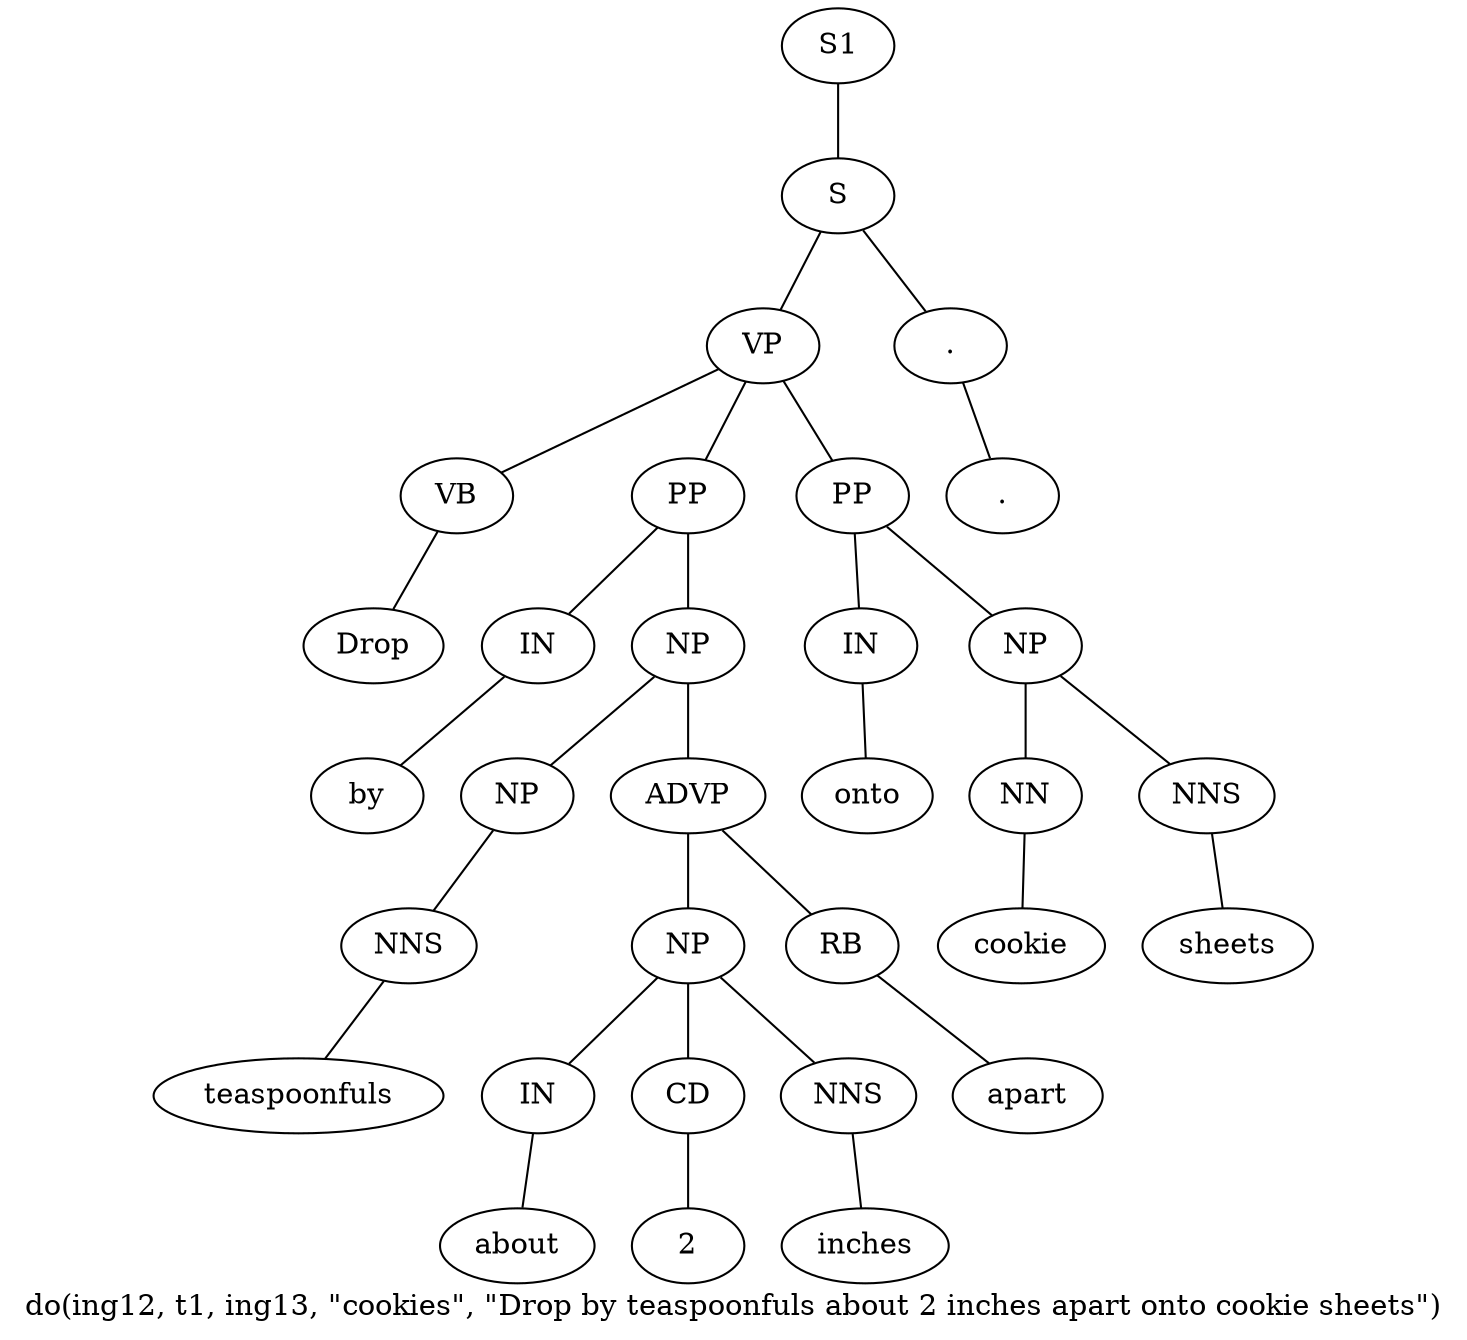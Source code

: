 graph SyntaxGraph {
	label = "do(ing12, t1, ing13, \"cookies\", \"Drop by teaspoonfuls about 2 inches apart onto cookie sheets\")";
	Node0 [label="S1"];
	Node1 [label="S"];
	Node2 [label="VP"];
	Node3 [label="VB"];
	Node4 [label="Drop"];
	Node5 [label="PP"];
	Node6 [label="IN"];
	Node7 [label="by"];
	Node8 [label="NP"];
	Node9 [label="NP"];
	Node10 [label="NNS"];
	Node11 [label="teaspoonfuls"];
	Node12 [label="ADVP"];
	Node13 [label="NP"];
	Node14 [label="IN"];
	Node15 [label="about"];
	Node16 [label="CD"];
	Node17 [label="2"];
	Node18 [label="NNS"];
	Node19 [label="inches"];
	Node20 [label="RB"];
	Node21 [label="apart"];
	Node22 [label="PP"];
	Node23 [label="IN"];
	Node24 [label="onto"];
	Node25 [label="NP"];
	Node26 [label="NN"];
	Node27 [label="cookie"];
	Node28 [label="NNS"];
	Node29 [label="sheets"];
	Node30 [label="."];
	Node31 [label="."];

	Node0 -- Node1;
	Node1 -- Node2;
	Node1 -- Node30;
	Node2 -- Node3;
	Node2 -- Node5;
	Node2 -- Node22;
	Node3 -- Node4;
	Node5 -- Node6;
	Node5 -- Node8;
	Node6 -- Node7;
	Node8 -- Node9;
	Node8 -- Node12;
	Node9 -- Node10;
	Node10 -- Node11;
	Node12 -- Node13;
	Node12 -- Node20;
	Node13 -- Node14;
	Node13 -- Node16;
	Node13 -- Node18;
	Node14 -- Node15;
	Node16 -- Node17;
	Node18 -- Node19;
	Node20 -- Node21;
	Node22 -- Node23;
	Node22 -- Node25;
	Node23 -- Node24;
	Node25 -- Node26;
	Node25 -- Node28;
	Node26 -- Node27;
	Node28 -- Node29;
	Node30 -- Node31;
}
